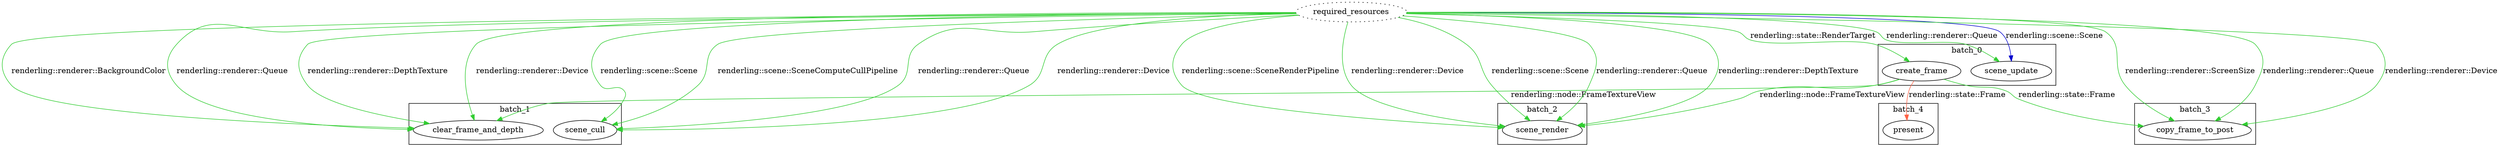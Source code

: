 digraph my_graph {
    subgraph cluster_0 {
        label="batch_0";

        node_0;
        node_1;
    }

    subgraph cluster_1 {
        label="batch_1";

        node_3;
        node_2;
    }

    subgraph cluster_2 {
        label="batch_2";

        node_4;
    }

    subgraph cluster_3 {
        label="batch_3";

        node_5;
    }

    subgraph cluster_4 {
        label="batch_4";

        node_6;
    }

    node_0[label="create_frame"];
    node_1[label="scene_update"];
    node_2[label="clear_frame_and_depth"];
    node_3[label="scene_cull"];
    node_4[label="scene_render"];
    node_5[label="copy_frame_to_post"];
    node_6[label="present"];
    ghost_node[label="required_resources"][style="dotted"];
    ghost_node -> node_5[label="renderling::renderer::ScreenSize"][color="limegreen"];
    ghost_node -> node_1[label="renderling::scene::Scene"][color="mediumblue"];
    ghost_node -> node_3[label="renderling::scene::Scene"][color="limegreen"];
    ghost_node -> node_4[label="renderling::scene::Scene"][color="limegreen"];
    ghost_node -> node_3[label="renderling::scene::SceneComputeCullPipeline"][color="limegreen"];
    ghost_node -> node_1[label="renderling::renderer::Queue"][color="limegreen"];
    ghost_node -> node_2[label="renderling::renderer::Queue"][color="limegreen"];
    ghost_node -> node_3[label="renderling::renderer::Queue"][color="limegreen"];
    ghost_node -> node_4[label="renderling::renderer::Queue"][color="limegreen"];
    ghost_node -> node_5[label="renderling::renderer::Queue"][color="limegreen"];
    ghost_node -> node_2[label="renderling::renderer::BackgroundColor"][color="limegreen"];
    ghost_node -> node_2[label="renderling::renderer::DepthTexture"][color="limegreen"];
    ghost_node -> node_4[label="renderling::renderer::DepthTexture"][color="limegreen"];
    ghost_node -> node_4[label="renderling::scene::SceneRenderPipeline"][color="limegreen"];
    ghost_node -> node_2[label="renderling::renderer::Device"][color="limegreen"];
    ghost_node -> node_3[label="renderling::renderer::Device"][color="limegreen"];
    ghost_node -> node_4[label="renderling::renderer::Device"][color="limegreen"];
    ghost_node -> node_5[label="renderling::renderer::Device"][color="limegreen"];
    ghost_node -> node_0[label="renderling::state::RenderTarget"][color="limegreen"];
    node_0 -> node_5[label="renderling::state::Frame"][color="limegreen"];
    node_0 -> node_6[label="renderling::state::Frame"][color="tomato"];
    node_0 -> node_2[label="renderling::node::FrameTextureView"][color="limegreen"];
    node_0 -> node_4[label="renderling::node::FrameTextureView"][color="limegreen"];
}
